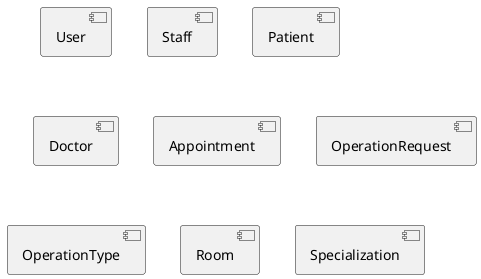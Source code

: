 @startuml

component User 
component Staff
component Patient 
component Doctor
component Appointment
component OperationRequest
component OperationType
component Room
component Specialization






@enduml
